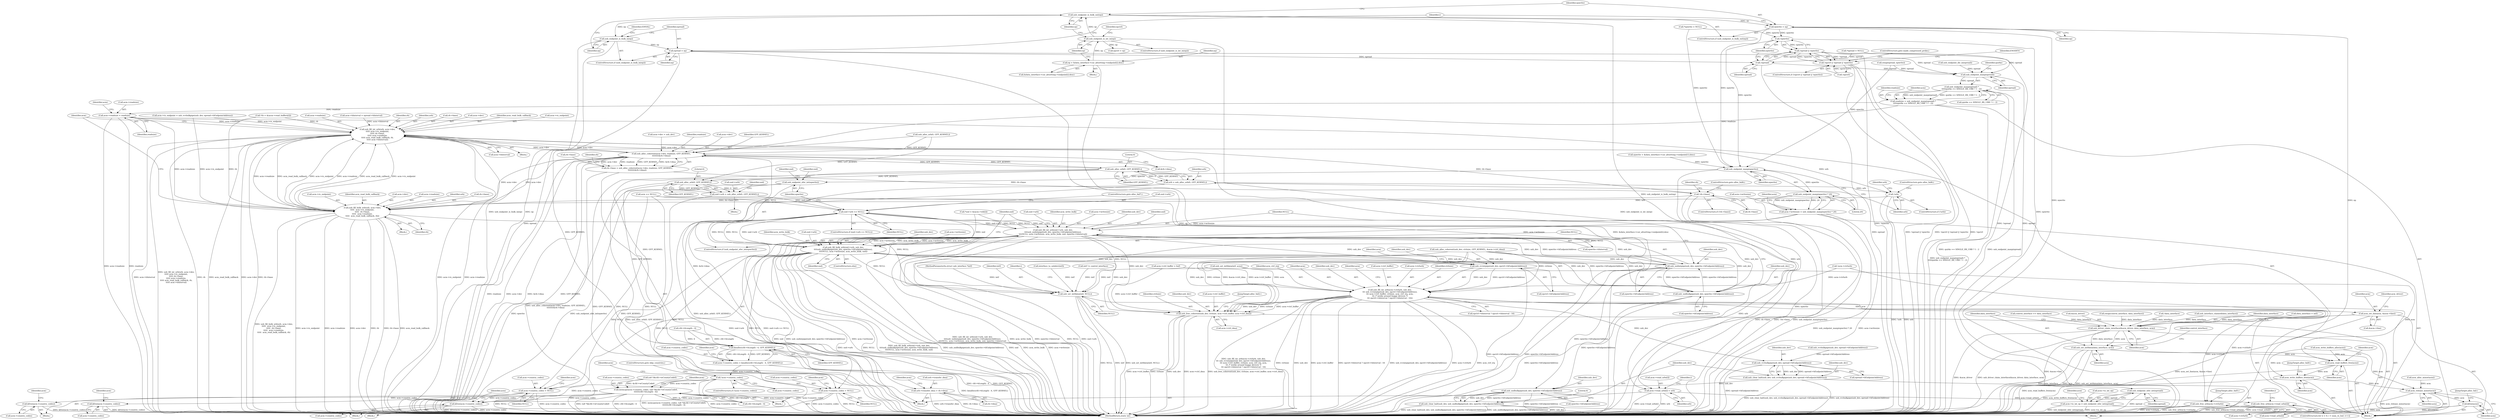 digraph "0_linux_8835ba4a39cf53f705417b3b3a94eb067673f2c9@pointer" {
"1000644" [label="(Call,usb_endpoint_is_bulk_out(ep))"];
"1000637" [label="(Call,usb_endpoint_is_int_in(ep))"];
"1000624" [label="(Call,ep = &data_interface->cur_altsetting->endpoint[i].desc)"];
"1000646" [label="(Call,epwrite = ep)"];
"1000667" [label="(Call,!epwrite)"];
"1000664" [label="(Call,!epread || !epwrite)"];
"1000661" [label="(Call,!epctrl || !epread || !epwrite)"];
"1000873" [label="(Call,usb_endpoint_maxp(epwrite))"];
"1000872" [label="(Call,usb_endpoint_maxp(epwrite) * 20)"];
"1000868" [label="(Call,acm->writesize = usb_endpoint_maxp(epwrite) * 20)"];
"1001200" [label="(Call,usb_fill_int_urb(snd->urb, usb_dev,\n\t\t\t\tusb_sndintpipe(usb_dev, epwrite->bEndpointAddress),\n\t\t\t\tNULL, acm->writesize, acm_write_bulk, snd, epwrite->bInterval))"];
"1001191" [label="(Call,snd->urb == NULL)"];
"1001220" [label="(Call,usb_fill_bulk_urb(snd->urb, usb_dev,\n\t\t\t\tusb_sndbulkpipe(usb_dev, epwrite->bEndpointAddress),\n\t\t\t\tNULL, acm->writesize, acm_write_bulk, snd))"];
"1001205" [label="(Call,usb_sndintpipe(usb_dev, epwrite->bEndpointAddress))"];
"1001225" [label="(Call,usb_sndbulkpipe(usb_dev, epwrite->bEndpointAddress))"];
"1001507" [label="(Call,usb_sndbulkpipe(usb_dev, epwrite->bEndpointAddress))"];
"1001505" [label="(Call,usb_clear_halt(usb_dev, usb_sndbulkpipe(usb_dev, epwrite->bEndpointAddress)))"];
"1001345" [label="(Call,acm->country_codes = NULL)"];
"1001538" [label="(Call,kfree(acm->country_codes))"];
"1001381" [label="(Call,acm->country_codes = NULL)"];
"1001398" [label="(Call,usb_rcvintpipe(usb_dev, epctrl->bEndpointAddress))"];
"1001393" [label="(Call,usb_fill_int_urb(acm->ctrlurb, usb_dev,\n\t\t\t usb_rcvintpipe(usb_dev, epctrl->bEndpointAddress),\n\t\t\t acm->ctrl_buffer, ctrlsize, acm_ctrl_irq, acm,\n\t\t\t /* works around buggy devices */\n\t\t\t epctrl->bInterval ? epctrl->bInterval : 16))"];
"1001455" [label="(Call,acm_set_line(acm, &acm->line))"];
"1001461" [label="(Call,usb_driver_claim_interface(&acm_driver, data_interface, acm))"];
"1001466" [label="(Call,usb_set_intfdata(data_interface, acm))"];
"1001588" [label="(Call,acm_read_buffers_free(acm))"];
"1001595" [label="(Call,acm_write_buffers_free(acm))"];
"1001608" [label="(Call,acm_release_minor(acm))"];
"1001610" [label="(Call,kfree(acm))"];
"1001500" [label="(Call,usb_rcvbulkpipe(usb_dev, epread->bEndpointAddress))"];
"1001498" [label="(Call,usb_clear_halt(usb_dev, usb_rcvbulkpipe(usb_dev, epread->bEndpointAddress)))"];
"1001590" [label="(Call,usb_free_urb(acm->ctrlurb))"];
"1001598" [label="(Call,usb_free_coherent(usb_dev, ctrlsize, acm->ctrl_buffer, acm->ctrl_dma))"];
"1001552" [label="(Call,usb_set_intfdata(intf, NULL))"];
"1001198" [label="(Call,usb_endpoint_xfer_int(epwrite))"];
"1000651" [label="(Call,usb_endpoint_is_bulk_in(ep))"];
"1000653" [label="(Call,epread = ep)"];
"1000665" [label="(Call,!epread)"];
"1000855" [label="(Call,usb_endpoint_maxp(epread))"];
"1000854" [label="(Call,usb_endpoint_maxp(epread) *\n\t\t\t\t(quirks == SINGLE_RX_URB ? 1 : 2))"];
"1000852" [label="(Call,readsize = usb_endpoint_maxp(epread) *\n\t\t\t\t(quirks == SINGLE_RX_URB ? 1 : 2))"];
"1000915" [label="(Call,acm->readsize = readsize)"];
"1001114" [label="(Call,usb_fill_int_urb(urb, acm->dev,\n\t\t\t\t\t acm->rx_endpoint,\n\t\t\t\t\t rb->base,\n\t\t\t\t\t acm->readsize,\n\t\t\t\t\t acm_read_bulk_callback, rb,\n\t\t\t\t\t acm->bInterval))"];
"1001062" [label="(Call,usb_alloc_coherent(acm->dev, readsize, GFP_KERNEL,\n\t\t\t\t\t\t\t\t&rb->dma))"];
"1001058" [label="(Call,rb->base = usb_alloc_coherent(acm->dev, readsize, GFP_KERNEL,\n\t\t\t\t\t\t\t\t&rb->dma))"];
"1001073" [label="(Call,!rb->base)"];
"1001135" [label="(Call,usb_fill_bulk_urb(urb, acm->dev,\n\t\t\t\t\t  acm->rx_endpoint,\n\t\t\t\t\t  rb->base,\n\t\t\t\t\t  acm->readsize,\n\t\t\t\t\t  acm_read_bulk_callback, rb))"];
"1001151" [label="(Call,acm->read_urbs[i] = urb)"];
"1001582" [label="(Call,usb_free_urb(acm->read_urbs[i]))"];
"1001090" [label="(Call,usb_alloc_urb(0, GFP_KERNEL))"];
"1001088" [label="(Call,urb = usb_alloc_urb(0, GFP_KERNEL))"];
"1001094" [label="(Call,!urb)"];
"1001187" [label="(Call,usb_alloc_urb(0, GFP_KERNEL))"];
"1001183" [label="(Call,snd->urb = usb_alloc_urb(0, GFP_KERNEL))"];
"1001283" [label="(Call,kmalloc(cfd->bLength - 4, GFP_KERNEL))"];
"1001279" [label="(Call,acm->country_codes = kmalloc(cfd->bLength - 4, GFP_KERNEL))"];
"1001291" [label="(Call,!acm->country_codes)"];
"1001305" [label="(Call,memcpy(acm->country_codes, (u8 *)&cfd->wCountyCode0,\n\t\t\t\t\t\t\tcfd->bLength - 4))"];
"1001341" [label="(Call,kfree(acm->country_codes))"];
"1001377" [label="(Call,kfree(acm->country_codes))"];
"1001102" [label="(Call,urb->transfer_dma = rb->dma)"];
"1000964" [label="(Call,usb_endpoint_xfer_int(epread))"];
"1000960" [label="(Call,acm->is_int_ep = usb_endpoint_xfer_int(epread))"];
"1001091" [label="(Literal,0)"];
"1000624" [label="(Call,ep = &data_interface->cur_altsetting->endpoint[i].desc)"];
"1000869" [label="(Call,acm->writesize)"];
"1001340" [label="(Block,)"];
"1001290" [label="(ControlStructure,if (!acm->country_codes))"];
"1001505" [label="(Call,usb_clear_halt(usb_dev, usb_sndbulkpipe(usb_dev, epwrite->bEndpointAddress)))"];
"1001552" [label="(Call,usb_set_intfdata(intf, NULL))"];
"1000824" [label="(Call,acm == NULL)"];
"1001519" [label="(Block,)"];
"1001610" [label="(Call,kfree(acm))"];
"1001600" [label="(Identifier,ctrlsize)"];
"1001557" [label="(Identifier,i)"];
"1001278" [label="(Block,)"];
"1000644" [label="(Call,usb_endpoint_is_bulk_out(ep))"];
"1000245" [label="(Call,!data_interface)"];
"1001463" [label="(Identifier,acm_driver)"];
"1000673" [label="(ControlStructure,goto made_compressed_probe;)"];
"1001292" [label="(Call,acm->country_codes)"];
"1000645" [label="(Identifier,ep)"];
"1000655" [label="(Identifier,ep)"];
"1000960" [label="(Call,acm->is_int_ep = usb_endpoint_xfer_int(epread))"];
"1001341" [label="(Call,kfree(acm->country_codes))"];
"1000915" [label="(Call,acm->readsize = readsize)"];
"1001197" [label="(ControlStructure,if (usb_endpoint_xfer_int(epwrite)))"];
"1001201" [label="(Call,snd->urb)"];
"1000639" [label="(Call,epctrl = ep)"];
"1001284" [label="(Call,cfd->bLength - 4)"];
"1001309" [label="(Call,(u8 *)&cfd->wCountyCode0)"];
"1001152" [label="(Call,acm->read_urbs[i])"];
"1000725" [label="(Call,usb_interface_claimed(data_interface))"];
"1001597" [label="(JumpTarget,alloc_fail4:)"];
"1001591" [label="(Call,acm->ctrlurb)"];
"1001151" [label="(Call,acm->read_urbs[i] = urb)"];
"1000830" [label="(Call,acm_alloc_minor(acm))"];
"1000654" [label="(Identifier,epread)"];
"1001080" [label="(Identifier,rb)"];
"1001140" [label="(Call,acm->rx_endpoint)"];
"1001604" [label="(Call,acm->ctrl_dma)"];
"1001173" [label="(Block,)"];
"1001129" [label="(Identifier,rb)"];
"1001291" [label="(Call,!acm->country_codes)"];
"1001298" [label="(Identifier,acm)"];
"1001381" [label="(Call,acm->country_codes = NULL)"];
"1001388" [label="(Identifier,acm)"];
"1000625" [label="(Identifier,ep)"];
"1000875" [label="(Literal,20)"];
"1000154" [label="(Call,*epread = NULL)"];
"1001149" [label="(Identifier,acm_read_bulk_callback)"];
"1001500" [label="(Call,usb_rcvbulkpipe(usb_dev, epread->bEndpointAddress))"];
"1001464" [label="(Identifier,data_interface)"];
"1001589" [label="(Identifier,acm)"];
"1000527" [label="(Call,data_interface = intf)"];
"1000854" [label="(Call,usb_endpoint_maxp(epread) *\n\t\t\t\t(quirks == SINGLE_RX_URB ? 1 : 2))"];
"1000576" [label="(Call,control_interface == data_interface)"];
"1000873" [label="(Call,usb_endpoint_maxp(epwrite))"];
"1001226" [label="(Identifier,usb_dev)"];
"1001385" [label="(Identifier,NULL)"];
"1001058" [label="(Call,rb->base = usb_alloc_coherent(acm->dev, readsize, GFP_KERNEL,\n\t\t\t\t\t\t\t\t&rb->dma))"];
"1001191" [label="(Call,snd->urb == NULL)"];
"1001404" [label="(Identifier,acm)"];
"1001106" [label="(Call,rb->dma)"];
"1001049" [label="(Call,*rb = &(acm->read_buffers[i]))"];
"1001214" [label="(Identifier,acm_write_bulk)"];
"1000666" [label="(Identifier,epread)"];
"1001134" [label="(Block,)"];
"1001235" [label="(Identifier,snd)"];
"1001582" [label="(Call,usb_free_urb(acm->read_urbs[i]))"];
"1000964" [label="(Call,usb_endpoint_xfer_int(epread))"];
"1001188" [label="(Literal,0)"];
"1000652" [label="(Identifier,ep)"];
"1001224" [label="(Identifier,usb_dev)"];
"1000853" [label="(Identifier,readsize)"];
"1001047" [label="(Block,)"];
"1001115" [label="(Identifier,urb)"];
"1001588" [label="(Call,acm_read_buffers_free(acm))"];
"1001581" [label="(Identifier,i)"];
"1001467" [label="(Identifier,data_interface)"];
"1001346" [label="(Call,acm->country_codes)"];
"1001400" [label="(Call,epctrl->bEndpointAddress)"];
"1001498" [label="(Call,usb_clear_halt(usb_dev, usb_rcvbulkpipe(usb_dev, epread->bEndpointAddress)))"];
"1001122" [label="(Call,rb->base)"];
"1001211" [label="(Call,acm->writesize)"];
"1001029" [label="(Call,usb_alloc_urb(0, GFP_KERNEL))"];
"1001398" [label="(Call,usb_rcvintpipe(usb_dev, epctrl->bEndpointAddress))"];
"1001190" [label="(ControlStructure,if (snd->urb == NULL))"];
"1001116" [label="(Call,acm->dev)"];
"1001196" [label="(ControlStructure,goto alloc_fail7;)"];
"1001095" [label="(Identifier,urb)"];
"1001342" [label="(Call,acm->country_codes)"];
"1001615" [label="(MethodReturn,static int)"];
"1001157" [label="(Identifier,urb)"];
"1001092" [label="(Identifier,GFP_KERNEL)"];
"1001409" [label="(Call,epctrl->bInterval ? epctrl->bInterval : 16)"];
"1001407" [label="(Identifier,acm_ctrl_irq)"];
"1001506" [label="(Identifier,usb_dev)"];
"1001220" [label="(Call,usb_fill_bulk_urb(snd->urb, usb_dev,\n\t\t\t\tusb_sndbulkpipe(usb_dev, epwrite->bEndpointAddress),\n\t\t\t\tNULL, acm->writesize, acm_write_bulk, snd))"];
"1001509" [label="(Call,epwrite->bEndpointAddress)"];
"1001219" [label="(ControlStructure,else)"];
"1001546" [label="(Identifier,acm)"];
"1000961" [label="(Call,acm->is_int_ep)"];
"1001462" [label="(Call,&acm_driver)"];
"1000621" [label="(Identifier,i)"];
"1001175" [label="(Call,*snd = &(acm->wb[i]))"];
"1000636" [label="(ControlStructure,if (usb_endpoint_is_int_in(ep)))"];
"1001210" [label="(Identifier,NULL)"];
"1000865" [label="(Identifier,acm)"];
"1000784" [label="(Call,epwrite = &data_interface->cur_altsetting->endpoint[1].desc)"];
"1001128" [label="(Identifier,acm_read_bulk_callback)"];
"1001137" [label="(Call,acm->dev)"];
"1001457" [label="(Call,&acm->line)"];
"1001583" [label="(Call,acm->read_urbs[i])"];
"1000647" [label="(Identifier,epwrite)"];
"1001377" [label="(Call,kfree(acm->country_codes))"];
"1000660" [label="(ControlStructure,if (!epctrl || !epread || !epwrite))"];
"1001507" [label="(Call,usb_sndbulkpipe(usb_dev, epwrite->bEndpointAddress))"];
"1001599" [label="(Identifier,usb_dev)"];
"1001184" [label="(Call,snd->urb)"];
"1000968" [label="(Identifier,acm)"];
"1000671" [label="(Identifier,ENODEV)"];
"1001408" [label="(Identifier,acm)"];
"1001187" [label="(Call,usb_alloc_urb(0, GFP_KERNEL))"];
"1001596" [label="(Identifier,acm)"];
"1001612" [label="(JumpTarget,alloc_fail:)"];
"1001119" [label="(Call,acm->rx_endpoint)"];
"1000916" [label="(Call,acm->readsize)"];
"1000164" [label="(Call,interface_to_usbdev(intf))"];
"1001014" [label="(Call,acm->ctrl_buffer = buf)"];
"1001077" [label="(ControlStructure,goto alloc_fail6;)"];
"1001295" [label="(ControlStructure,goto skip_countries;)"];
"1000878" [label="(Identifier,acm)"];
"1000715" [label="(Call,intf != control_interface)"];
"1001289" [label="(Identifier,GFP_KERNEL)"];
"1001193" [label="(Identifier,snd)"];
"1001068" [label="(Call,&rb->dma)"];
"1001397" [label="(Identifier,usb_dev)"];
"1001609" [label="(Identifier,acm)"];
"1000965" [label="(Identifier,epread)"];
"1001216" [label="(Call,epwrite->bInterval)"];
"1001204" [label="(Identifier,usb_dev)"];
"1001598" [label="(Call,usb_free_coherent(usb_dev, ctrlsize, acm->ctrl_buffer, acm->ctrl_dma))"];
"1001231" [label="(Call,acm->writesize)"];
"1000643" [label="(ControlStructure,if (usb_endpoint_is_bulk_out(ep)))"];
"1001466" [label="(Call,usb_set_intfdata(data_interface, acm))"];
"1001306" [label="(Call,acm->country_codes)"];
"1001059" [label="(Call,rb->base)"];
"1001198" [label="(Call,usb_endpoint_xfer_int(epwrite))"];
"1000662" [label="(Call,!epctrl)"];
"1000646" [label="(Call,epwrite = ep)"];
"1001468" [label="(Identifier,acm)"];
"1001607" [label="(JumpTarget,alloc_fail2:)"];
"1001239" [label="(Identifier,snd)"];
"1001199" [label="(Identifier,epwrite)"];
"1001283" [label="(Call,kmalloc(cfd->bLength - 4, GFP_KERNEL))"];
"1001554" [label="(Identifier,NULL)"];
"1001089" [label="(Identifier,urb)"];
"1001159" [label="(Identifier,i)"];
"1000872" [label="(Call,usb_endpoint_maxp(epwrite) * 20)"];
"1000667" [label="(Call,!epwrite)"];
"1000158" [label="(Call,*epwrite = NULL)"];
"1000651" [label="(Call,usb_endpoint_is_bulk_in(ep))"];
"1001192" [label="(Call,snd->urb)"];
"1000659" [label="(Identifier,EINVAL)"];
"1001102" [label="(Call,urb->transfer_dma = rb->dma)"];
"1001207" [label="(Call,epwrite->bEndpointAddress)"];
"1000852" [label="(Call,readsize = usb_endpoint_maxp(epread) *\n\t\t\t\t(quirks == SINGLE_RX_URB ? 1 : 2))"];
"1000122" [label="(Block,)"];
"1000622" [label="(Block,)"];
"1001573" [label="(ControlStructure,for (i = 0; i < num_rx_buf; i++))"];
"1001230" [label="(Identifier,NULL)"];
"1001021" [label="(Call,acm_write_buffers_alloc(acm))"];
"1000798" [label="(Call,usb_endpoint_dir_in(epread))"];
"1000891" [label="(Call,acm->dev = usb_dev)"];
"1001420" [label="(Identifier,acm)"];
"1000668" [label="(Identifier,epwrite)"];
"1001538" [label="(Call,kfree(acm->country_codes))"];
"1000648" [label="(Identifier,ep)"];
"1001345" [label="(Call,acm->country_codes = NULL)"];
"1001202" [label="(Identifier,snd)"];
"1001200" [label="(Call,usb_fill_int_urb(snd->urb, usb_dev,\n\t\t\t\tusb_sndintpipe(usb_dev, epwrite->bEndpointAddress),\n\t\t\t\tNULL, acm->writesize, acm_write_bulk, snd, epwrite->bInterval))"];
"1001099" [label="(Identifier,urb)"];
"1001456" [label="(Identifier,acm)"];
"1000661" [label="(Call,!epctrl || !epread || !epwrite)"];
"1000922" [label="(Identifier,acm)"];
"1001195" [label="(Identifier,NULL)"];
"1001075" [label="(Identifier,rb)"];
"1001259" [label="(Call,usb_set_intfdata(intf, acm))"];
"1001383" [label="(Identifier,acm)"];
"1001382" [label="(Call,acm->country_codes)"];
"1001352" [label="(Identifier,acm)"];
"1001206" [label="(Identifier,usb_dev)"];
"1000650" [label="(ControlStructure,if (usb_endpoint_is_bulk_in(ep)))"];
"1000807" [label="(Call,swap(epread, epwrite))"];
"1001497" [label="(Block,)"];
"1001135" [label="(Call,usb_fill_bulk_urb(urb, acm->dev,\n\t\t\t\t\t  acm->rx_endpoint,\n\t\t\t\t\t  rb->base,\n\t\t\t\t\t  acm->readsize,\n\t\t\t\t\t  acm_read_bulk_callback, rb))"];
"1000855" [label="(Call,usb_endpoint_maxp(epread))"];
"1001146" [label="(Call,acm->readsize)"];
"1001461" [label="(Call,usb_driver_claim_interface(&acm_driver, data_interface, acm))"];
"1001225" [label="(Call,usb_sndbulkpipe(usb_dev, epwrite->bEndpointAddress))"];
"1001205" [label="(Call,usb_sndintpipe(usb_dev, epwrite->bEndpointAddress))"];
"1001399" [label="(Identifier,usb_dev)"];
"1001393" [label="(Call,usb_fill_int_urb(acm->ctrlurb, usb_dev,\n\t\t\t usb_rcvintpipe(usb_dev, epctrl->bEndpointAddress),\n\t\t\t acm->ctrl_buffer, ctrlsize, acm_ctrl_irq, acm,\n\t\t\t /* works around buggy devices */\n\t\t\t epctrl->bInterval ? epctrl->bInterval : 16))"];
"1001470" [label="(Identifier,control_interface)"];
"1001293" [label="(Identifier,acm)"];
"1001002" [label="(Call,usb_alloc_coherent(usb_dev, ctrlsize, GFP_KERNEL, &acm->ctrl_dma))"];
"1000626" [label="(Call,&data_interface->cur_altsetting->endpoint[i].desc)"];
"1001322" [label="(Identifier,acm)"];
"1001594" [label="(JumpTarget,alloc_fail5:)"];
"1001111" [label="(Identifier,acm)"];
"1000638" [label="(Identifier,ep)"];
"1001513" [label="(Literal,0)"];
"1000120" [label="(MethodParameterIn,struct usb_interface *intf)"];
"1001347" [label="(Identifier,acm)"];
"1000665" [label="(Call,!epread)"];
"1001595" [label="(Call,acm_write_buffers_free(acm))"];
"1001227" [label="(Call,epwrite->bEndpointAddress)"];
"1001315" [label="(Call,cfd->bLength - 4)"];
"1001403" [label="(Call,acm->ctrl_buffer)"];
"1001066" [label="(Identifier,readsize)"];
"1000653" [label="(Call,epread = ep)"];
"1001234" [label="(Identifier,acm_write_bulk)"];
"1001063" [label="(Call,acm->dev)"];
"1001183" [label="(Call,snd->urb = usb_alloc_urb(0, GFP_KERNEL))"];
"1001072" [label="(ControlStructure,if (!rb->base))"];
"1001096" [label="(ControlStructure,goto alloc_fail6;)"];
"1001222" [label="(Identifier,snd)"];
"1000868" [label="(Call,acm->writesize = usb_endpoint_maxp(epwrite) * 20)"];
"1001103" [label="(Call,urb->transfer_dma)"];
"1001125" [label="(Call,acm->readsize)"];
"1001154" [label="(Identifier,acm)"];
"1001033" [label="(Call,!acm->ctrlurb)"];
"1000874" [label="(Identifier,epwrite)"];
"1001394" [label="(Call,acm->ctrlurb)"];
"1001130" [label="(Call,acm->bInterval)"];
"1001280" [label="(Call,acm->country_codes)"];
"1001539" [label="(Call,acm->country_codes)"];
"1000856" [label="(Identifier,epread)"];
"1001189" [label="(Identifier,GFP_KERNEL)"];
"1001114" [label="(Call,usb_fill_int_urb(urb, acm->dev,\n\t\t\t\t\t acm->rx_endpoint,\n\t\t\t\t\t rb->base,\n\t\t\t\t\t acm->readsize,\n\t\t\t\t\t acm_read_bulk_callback, rb,\n\t\t\t\t\t acm->bInterval))"];
"1000664" [label="(Call,!epread || !epwrite)"];
"1001406" [label="(Identifier,ctrlsize)"];
"1001067" [label="(Identifier,GFP_KERNEL)"];
"1001590" [label="(Call,usb_free_urb(acm->ctrlurb))"];
"1000859" [label="(Identifier,quirks)"];
"1001279" [label="(Call,acm->country_codes = kmalloc(cfd->bLength - 4, GFP_KERNEL))"];
"1001378" [label="(Call,acm->country_codes)"];
"1001150" [label="(Identifier,rb)"];
"1001090" [label="(Call,usb_alloc_urb(0, GFP_KERNEL))"];
"1001215" [label="(Identifier,snd)"];
"1000857" [label="(Call,quirks == SINGLE_RX_URB ? 1 : 2)"];
"1001601" [label="(Call,acm->ctrl_buffer)"];
"1001088" [label="(Call,urb = usb_alloc_urb(0, GFP_KERNEL))"];
"1001592" [label="(Identifier,acm)"];
"1001094" [label="(Call,!urb)"];
"1001073" [label="(Call,!rb->base)"];
"1001465" [label="(Identifier,acm)"];
"1000951" [label="(Call,acm->rx_endpoint = usb_rcvbulkpipe(usb_dev, epread->bEndpointAddress))"];
"1001499" [label="(Identifier,usb_dev)"];
"1001508" [label="(Identifier,usb_dev)"];
"1001093" [label="(ControlStructure,if (!urb))"];
"1001136" [label="(Identifier,urb)"];
"1000637" [label="(Call,usb_endpoint_is_int_in(ep))"];
"1001113" [label="(Block,)"];
"1001143" [label="(Call,rb->base)"];
"1001305" [label="(Call,memcpy(acm->country_codes, (u8 *)&cfd->wCountyCode0,\n\t\t\t\t\t\t\tcfd->bLength - 4))"];
"1000703" [label="(Call,swap(control_interface, data_interface))"];
"1001062" [label="(Call,usb_alloc_coherent(acm->dev, readsize, GFP_KERNEL,\n\t\t\t\t\t\t\t\t&rb->dma))"];
"1001608" [label="(Call,acm_release_minor(acm))"];
"1001501" [label="(Identifier,usb_dev)"];
"1001369" [label="(Block,)"];
"1001611" [label="(Identifier,acm)"];
"1001553" [label="(Identifier,intf)"];
"1001455" [label="(Call,acm_set_line(acm, &acm->line))"];
"1000970" [label="(Call,acm->bInterval = epread->bInterval)"];
"1001502" [label="(Call,epread->bEndpointAddress)"];
"1001074" [label="(Call,rb->base)"];
"1000640" [label="(Identifier,epctrl)"];
"1001221" [label="(Call,snd->urb)"];
"1001349" [label="(Identifier,NULL)"];
"1000919" [label="(Identifier,readsize)"];
"1000955" [label="(Call,usb_rcvbulkpipe(usb_dev, epread->bEndpointAddress))"];
"1000644" -> "1000643"  [label="AST: "];
"1000644" -> "1000645"  [label="CFG: "];
"1000645" -> "1000644"  [label="AST: "];
"1000647" -> "1000644"  [label="CFG: "];
"1000652" -> "1000644"  [label="CFG: "];
"1000644" -> "1001615"  [label="DDG: usb_endpoint_is_bulk_out(ep)"];
"1000637" -> "1000644"  [label="DDG: ep"];
"1000644" -> "1000646"  [label="DDG: ep"];
"1000644" -> "1000651"  [label="DDG: ep"];
"1000637" -> "1000636"  [label="AST: "];
"1000637" -> "1000638"  [label="CFG: "];
"1000638" -> "1000637"  [label="AST: "];
"1000640" -> "1000637"  [label="CFG: "];
"1000645" -> "1000637"  [label="CFG: "];
"1000637" -> "1001615"  [label="DDG: usb_endpoint_is_int_in(ep)"];
"1000624" -> "1000637"  [label="DDG: ep"];
"1000637" -> "1000639"  [label="DDG: ep"];
"1000624" -> "1000622"  [label="AST: "];
"1000624" -> "1000626"  [label="CFG: "];
"1000625" -> "1000624"  [label="AST: "];
"1000626" -> "1000624"  [label="AST: "];
"1000638" -> "1000624"  [label="CFG: "];
"1000624" -> "1001615"  [label="DDG: &data_interface->cur_altsetting->endpoint[i].desc"];
"1000646" -> "1000643"  [label="AST: "];
"1000646" -> "1000648"  [label="CFG: "];
"1000647" -> "1000646"  [label="AST: "];
"1000648" -> "1000646"  [label="AST: "];
"1000621" -> "1000646"  [label="CFG: "];
"1000646" -> "1001615"  [label="DDG: epwrite"];
"1000646" -> "1001615"  [label="DDG: ep"];
"1000646" -> "1000667"  [label="DDG: epwrite"];
"1000646" -> "1000873"  [label="DDG: epwrite"];
"1000667" -> "1000664"  [label="AST: "];
"1000667" -> "1000668"  [label="CFG: "];
"1000668" -> "1000667"  [label="AST: "];
"1000664" -> "1000667"  [label="CFG: "];
"1000667" -> "1001615"  [label="DDG: epwrite"];
"1000667" -> "1000664"  [label="DDG: epwrite"];
"1000158" -> "1000667"  [label="DDG: epwrite"];
"1000667" -> "1000873"  [label="DDG: epwrite"];
"1000664" -> "1000661"  [label="AST: "];
"1000664" -> "1000665"  [label="CFG: "];
"1000665" -> "1000664"  [label="AST: "];
"1000661" -> "1000664"  [label="CFG: "];
"1000664" -> "1001615"  [label="DDG: !epread"];
"1000664" -> "1001615"  [label="DDG: !epwrite"];
"1000664" -> "1000661"  [label="DDG: !epread"];
"1000664" -> "1000661"  [label="DDG: !epwrite"];
"1000665" -> "1000664"  [label="DDG: epread"];
"1000661" -> "1000660"  [label="AST: "];
"1000661" -> "1000662"  [label="CFG: "];
"1000662" -> "1000661"  [label="AST: "];
"1000671" -> "1000661"  [label="CFG: "];
"1000673" -> "1000661"  [label="CFG: "];
"1000661" -> "1001615"  [label="DDG: !epread || !epwrite"];
"1000661" -> "1001615"  [label="DDG: !epctrl || !epread || !epwrite"];
"1000661" -> "1001615"  [label="DDG: !epctrl"];
"1000662" -> "1000661"  [label="DDG: epctrl"];
"1000873" -> "1000872"  [label="AST: "];
"1000873" -> "1000874"  [label="CFG: "];
"1000874" -> "1000873"  [label="AST: "];
"1000875" -> "1000873"  [label="CFG: "];
"1000873" -> "1001615"  [label="DDG: epwrite"];
"1000873" -> "1000872"  [label="DDG: epwrite"];
"1000807" -> "1000873"  [label="DDG: epwrite"];
"1000158" -> "1000873"  [label="DDG: epwrite"];
"1000784" -> "1000873"  [label="DDG: epwrite"];
"1000873" -> "1001198"  [label="DDG: epwrite"];
"1000872" -> "1000868"  [label="AST: "];
"1000872" -> "1000875"  [label="CFG: "];
"1000875" -> "1000872"  [label="AST: "];
"1000868" -> "1000872"  [label="CFG: "];
"1000872" -> "1001615"  [label="DDG: usb_endpoint_maxp(epwrite)"];
"1000872" -> "1000868"  [label="DDG: usb_endpoint_maxp(epwrite)"];
"1000872" -> "1000868"  [label="DDG: 20"];
"1000868" -> "1000122"  [label="AST: "];
"1000869" -> "1000868"  [label="AST: "];
"1000878" -> "1000868"  [label="CFG: "];
"1000868" -> "1001615"  [label="DDG: usb_endpoint_maxp(epwrite) * 20"];
"1000868" -> "1001615"  [label="DDG: acm->writesize"];
"1000868" -> "1001200"  [label="DDG: acm->writesize"];
"1000868" -> "1001220"  [label="DDG: acm->writesize"];
"1001200" -> "1001197"  [label="AST: "];
"1001200" -> "1001216"  [label="CFG: "];
"1001201" -> "1001200"  [label="AST: "];
"1001204" -> "1001200"  [label="AST: "];
"1001205" -> "1001200"  [label="AST: "];
"1001210" -> "1001200"  [label="AST: "];
"1001211" -> "1001200"  [label="AST: "];
"1001214" -> "1001200"  [label="AST: "];
"1001215" -> "1001200"  [label="AST: "];
"1001216" -> "1001200"  [label="AST: "];
"1001239" -> "1001200"  [label="CFG: "];
"1001200" -> "1001615"  [label="DDG: snd"];
"1001200" -> "1001615"  [label="DDG: usb_sndintpipe(usb_dev, epwrite->bEndpointAddress)"];
"1001200" -> "1001615"  [label="DDG: acm->writesize"];
"1001200" -> "1001615"  [label="DDG: usb_fill_int_urb(snd->urb, usb_dev,\n\t\t\t\tusb_sndintpipe(usb_dev, epwrite->bEndpointAddress),\n\t\t\t\tNULL, acm->writesize, acm_write_bulk, snd, epwrite->bInterval)"];
"1001200" -> "1001615"  [label="DDG: acm_write_bulk"];
"1001200" -> "1001615"  [label="DDG: epwrite->bInterval"];
"1001200" -> "1001615"  [label="DDG: NULL"];
"1001200" -> "1001615"  [label="DDG: snd->urb"];
"1001200" -> "1001191"  [label="DDG: NULL"];
"1001191" -> "1001200"  [label="DDG: snd->urb"];
"1001191" -> "1001200"  [label="DDG: NULL"];
"1001205" -> "1001200"  [label="DDG: usb_dev"];
"1001205" -> "1001200"  [label="DDG: epwrite->bEndpointAddress"];
"1001200" -> "1001205"  [label="DDG: usb_dev"];
"1001220" -> "1001200"  [label="DDG: acm->writesize"];
"1001220" -> "1001200"  [label="DDG: acm_write_bulk"];
"1001175" -> "1001200"  [label="DDG: snd"];
"1001200" -> "1001225"  [label="DDG: usb_dev"];
"1001200" -> "1001220"  [label="DDG: acm->writesize"];
"1001200" -> "1001220"  [label="DDG: acm_write_bulk"];
"1001200" -> "1001345"  [label="DDG: NULL"];
"1001200" -> "1001381"  [label="DDG: NULL"];
"1001200" -> "1001398"  [label="DDG: usb_dev"];
"1001200" -> "1001552"  [label="DDG: NULL"];
"1001200" -> "1001598"  [label="DDG: usb_dev"];
"1001191" -> "1001190"  [label="AST: "];
"1001191" -> "1001195"  [label="CFG: "];
"1001192" -> "1001191"  [label="AST: "];
"1001195" -> "1001191"  [label="AST: "];
"1001196" -> "1001191"  [label="CFG: "];
"1001199" -> "1001191"  [label="CFG: "];
"1001191" -> "1001615"  [label="DDG: snd->urb"];
"1001191" -> "1001615"  [label="DDG: snd->urb == NULL"];
"1001183" -> "1001191"  [label="DDG: snd->urb"];
"1001220" -> "1001191"  [label="DDG: NULL"];
"1000824" -> "1001191"  [label="DDG: NULL"];
"1001191" -> "1001220"  [label="DDG: snd->urb"];
"1001191" -> "1001220"  [label="DDG: NULL"];
"1001191" -> "1001552"  [label="DDG: NULL"];
"1001220" -> "1001219"  [label="AST: "];
"1001220" -> "1001235"  [label="CFG: "];
"1001221" -> "1001220"  [label="AST: "];
"1001224" -> "1001220"  [label="AST: "];
"1001225" -> "1001220"  [label="AST: "];
"1001230" -> "1001220"  [label="AST: "];
"1001231" -> "1001220"  [label="AST: "];
"1001234" -> "1001220"  [label="AST: "];
"1001235" -> "1001220"  [label="AST: "];
"1001239" -> "1001220"  [label="CFG: "];
"1001220" -> "1001615"  [label="DDG: snd->urb"];
"1001220" -> "1001615"  [label="DDG: NULL"];
"1001220" -> "1001615"  [label="DDG: usb_fill_bulk_urb(snd->urb, usb_dev,\n\t\t\t\tusb_sndbulkpipe(usb_dev, epwrite->bEndpointAddress),\n\t\t\t\tNULL, acm->writesize, acm_write_bulk, snd)"];
"1001220" -> "1001615"  [label="DDG: usb_sndbulkpipe(usb_dev, epwrite->bEndpointAddress)"];
"1001220" -> "1001615"  [label="DDG: snd"];
"1001220" -> "1001615"  [label="DDG: acm_write_bulk"];
"1001220" -> "1001615"  [label="DDG: acm->writesize"];
"1001220" -> "1001205"  [label="DDG: usb_dev"];
"1001225" -> "1001220"  [label="DDG: usb_dev"];
"1001225" -> "1001220"  [label="DDG: epwrite->bEndpointAddress"];
"1001220" -> "1001225"  [label="DDG: usb_dev"];
"1001175" -> "1001220"  [label="DDG: snd"];
"1001220" -> "1001345"  [label="DDG: NULL"];
"1001220" -> "1001381"  [label="DDG: NULL"];
"1001220" -> "1001398"  [label="DDG: usb_dev"];
"1001220" -> "1001552"  [label="DDG: NULL"];
"1001220" -> "1001598"  [label="DDG: usb_dev"];
"1001205" -> "1001207"  [label="CFG: "];
"1001206" -> "1001205"  [label="AST: "];
"1001207" -> "1001205"  [label="AST: "];
"1001210" -> "1001205"  [label="CFG: "];
"1001205" -> "1001615"  [label="DDG: epwrite->bEndpointAddress"];
"1001002" -> "1001205"  [label="DDG: usb_dev"];
"1001225" -> "1001205"  [label="DDG: epwrite->bEndpointAddress"];
"1001205" -> "1001225"  [label="DDG: epwrite->bEndpointAddress"];
"1001205" -> "1001507"  [label="DDG: epwrite->bEndpointAddress"];
"1001225" -> "1001227"  [label="CFG: "];
"1001226" -> "1001225"  [label="AST: "];
"1001227" -> "1001225"  [label="AST: "];
"1001230" -> "1001225"  [label="CFG: "];
"1001225" -> "1001615"  [label="DDG: epwrite->bEndpointAddress"];
"1001002" -> "1001225"  [label="DDG: usb_dev"];
"1001225" -> "1001507"  [label="DDG: epwrite->bEndpointAddress"];
"1001507" -> "1001505"  [label="AST: "];
"1001507" -> "1001509"  [label="CFG: "];
"1001508" -> "1001507"  [label="AST: "];
"1001509" -> "1001507"  [label="AST: "];
"1001505" -> "1001507"  [label="CFG: "];
"1001507" -> "1001615"  [label="DDG: epwrite->bEndpointAddress"];
"1001507" -> "1001505"  [label="DDG: usb_dev"];
"1001507" -> "1001505"  [label="DDG: epwrite->bEndpointAddress"];
"1001498" -> "1001507"  [label="DDG: usb_dev"];
"1001505" -> "1001497"  [label="AST: "];
"1001506" -> "1001505"  [label="AST: "];
"1001513" -> "1001505"  [label="CFG: "];
"1001505" -> "1001615"  [label="DDG: usb_dev"];
"1001505" -> "1001615"  [label="DDG: usb_clear_halt(usb_dev, usb_sndbulkpipe(usb_dev, epwrite->bEndpointAddress))"];
"1001505" -> "1001615"  [label="DDG: usb_sndbulkpipe(usb_dev, epwrite->bEndpointAddress)"];
"1001345" -> "1001340"  [label="AST: "];
"1001345" -> "1001349"  [label="CFG: "];
"1001346" -> "1001345"  [label="AST: "];
"1001349" -> "1001345"  [label="AST: "];
"1001352" -> "1001345"  [label="CFG: "];
"1001345" -> "1001615"  [label="DDG: NULL"];
"1001345" -> "1001615"  [label="DDG: acm->country_codes"];
"1000824" -> "1001345"  [label="DDG: NULL"];
"1001345" -> "1001538"  [label="DDG: acm->country_codes"];
"1001538" -> "1001519"  [label="AST: "];
"1001538" -> "1001539"  [label="CFG: "];
"1001539" -> "1001538"  [label="AST: "];
"1001546" -> "1001538"  [label="CFG: "];
"1001538" -> "1001615"  [label="DDG: kfree(acm->country_codes)"];
"1001538" -> "1001615"  [label="DDG: acm->country_codes"];
"1001381" -> "1001538"  [label="DDG: acm->country_codes"];
"1001291" -> "1001538"  [label="DDG: acm->country_codes"];
"1001305" -> "1001538"  [label="DDG: acm->country_codes"];
"1001381" -> "1001369"  [label="AST: "];
"1001381" -> "1001385"  [label="CFG: "];
"1001382" -> "1001381"  [label="AST: "];
"1001385" -> "1001381"  [label="AST: "];
"1001388" -> "1001381"  [label="CFG: "];
"1001381" -> "1001615"  [label="DDG: NULL"];
"1001381" -> "1001615"  [label="DDG: acm->country_codes"];
"1000824" -> "1001381"  [label="DDG: NULL"];
"1001398" -> "1001393"  [label="AST: "];
"1001398" -> "1001400"  [label="CFG: "];
"1001399" -> "1001398"  [label="AST: "];
"1001400" -> "1001398"  [label="AST: "];
"1001404" -> "1001398"  [label="CFG: "];
"1001398" -> "1001615"  [label="DDG: epctrl->bEndpointAddress"];
"1001398" -> "1001393"  [label="DDG: usb_dev"];
"1001398" -> "1001393"  [label="DDG: epctrl->bEndpointAddress"];
"1001002" -> "1001398"  [label="DDG: usb_dev"];
"1001393" -> "1000122"  [label="AST: "];
"1001393" -> "1001409"  [label="CFG: "];
"1001394" -> "1001393"  [label="AST: "];
"1001397" -> "1001393"  [label="AST: "];
"1001403" -> "1001393"  [label="AST: "];
"1001406" -> "1001393"  [label="AST: "];
"1001407" -> "1001393"  [label="AST: "];
"1001408" -> "1001393"  [label="AST: "];
"1001409" -> "1001393"  [label="AST: "];
"1001420" -> "1001393"  [label="CFG: "];
"1001393" -> "1001615"  [label="DDG: usb_fill_int_urb(acm->ctrlurb, usb_dev,\n\t\t\t usb_rcvintpipe(usb_dev, epctrl->bEndpointAddress),\n\t\t\t acm->ctrl_buffer, ctrlsize, acm_ctrl_irq, acm,\n\t\t\t /* works around buggy devices */\n\t\t\t epctrl->bInterval ? epctrl->bInterval : 16)"];
"1001393" -> "1001615"  [label="DDG: ctrlsize"];
"1001393" -> "1001615"  [label="DDG: usb_dev"];
"1001393" -> "1001615"  [label="DDG: acm->ctrl_buffer"];
"1001393" -> "1001615"  [label="DDG: epctrl->bInterval ? epctrl->bInterval : 16"];
"1001393" -> "1001615"  [label="DDG: usb_rcvintpipe(usb_dev, epctrl->bEndpointAddress)"];
"1001393" -> "1001615"  [label="DDG: acm->ctrlurb"];
"1001393" -> "1001615"  [label="DDG: acm_ctrl_irq"];
"1001033" -> "1001393"  [label="DDG: acm->ctrlurb"];
"1001014" -> "1001393"  [label="DDG: acm->ctrl_buffer"];
"1001002" -> "1001393"  [label="DDG: ctrlsize"];
"1001259" -> "1001393"  [label="DDG: acm"];
"1001393" -> "1001455"  [label="DDG: acm"];
"1001393" -> "1001500"  [label="DDG: usb_dev"];
"1001393" -> "1001590"  [label="DDG: acm->ctrlurb"];
"1001393" -> "1001598"  [label="DDG: usb_dev"];
"1001393" -> "1001598"  [label="DDG: ctrlsize"];
"1001393" -> "1001598"  [label="DDG: acm->ctrl_buffer"];
"1001455" -> "1000122"  [label="AST: "];
"1001455" -> "1001457"  [label="CFG: "];
"1001456" -> "1001455"  [label="AST: "];
"1001457" -> "1001455"  [label="AST: "];
"1001463" -> "1001455"  [label="CFG: "];
"1001455" -> "1001615"  [label="DDG: &acm->line"];
"1001455" -> "1001615"  [label="DDG: acm_set_line(acm, &acm->line)"];
"1001455" -> "1001461"  [label="DDG: acm"];
"1001461" -> "1000122"  [label="AST: "];
"1001461" -> "1001465"  [label="CFG: "];
"1001462" -> "1001461"  [label="AST: "];
"1001464" -> "1001461"  [label="AST: "];
"1001465" -> "1001461"  [label="AST: "];
"1001467" -> "1001461"  [label="CFG: "];
"1001461" -> "1001615"  [label="DDG: &acm_driver"];
"1001461" -> "1001615"  [label="DDG: usb_driver_claim_interface(&acm_driver, data_interface, acm)"];
"1000527" -> "1001461"  [label="DDG: data_interface"];
"1000725" -> "1001461"  [label="DDG: data_interface"];
"1000245" -> "1001461"  [label="DDG: data_interface"];
"1000576" -> "1001461"  [label="DDG: data_interface"];
"1000703" -> "1001461"  [label="DDG: data_interface"];
"1001461" -> "1001466"  [label="DDG: data_interface"];
"1001461" -> "1001466"  [label="DDG: acm"];
"1001466" -> "1000122"  [label="AST: "];
"1001466" -> "1001468"  [label="CFG: "];
"1001467" -> "1001466"  [label="AST: "];
"1001468" -> "1001466"  [label="AST: "];
"1001470" -> "1001466"  [label="CFG: "];
"1001466" -> "1001615"  [label="DDG: data_interface"];
"1001466" -> "1001615"  [label="DDG: acm"];
"1001466" -> "1001615"  [label="DDG: usb_set_intfdata(data_interface, acm)"];
"1001466" -> "1001588"  [label="DDG: acm"];
"1001588" -> "1000122"  [label="AST: "];
"1001588" -> "1001589"  [label="CFG: "];
"1001589" -> "1001588"  [label="AST: "];
"1001592" -> "1001588"  [label="CFG: "];
"1001588" -> "1001615"  [label="DDG: acm_read_buffers_free(acm)"];
"1001021" -> "1001588"  [label="DDG: acm"];
"1001259" -> "1001588"  [label="DDG: acm"];
"1001588" -> "1001595"  [label="DDG: acm"];
"1001595" -> "1000122"  [label="AST: "];
"1001595" -> "1001596"  [label="CFG: "];
"1001596" -> "1001595"  [label="AST: "];
"1001597" -> "1001595"  [label="CFG: "];
"1001595" -> "1001615"  [label="DDG: acm_write_buffers_free(acm)"];
"1001021" -> "1001595"  [label="DDG: acm"];
"1001595" -> "1001608"  [label="DDG: acm"];
"1001608" -> "1000122"  [label="AST: "];
"1001608" -> "1001609"  [label="CFG: "];
"1001609" -> "1001608"  [label="AST: "];
"1001611" -> "1001608"  [label="CFG: "];
"1001608" -> "1001615"  [label="DDG: acm_release_minor(acm)"];
"1001021" -> "1001608"  [label="DDG: acm"];
"1000830" -> "1001608"  [label="DDG: acm"];
"1001608" -> "1001610"  [label="DDG: acm"];
"1001610" -> "1000122"  [label="AST: "];
"1001610" -> "1001611"  [label="CFG: "];
"1001611" -> "1001610"  [label="AST: "];
"1001612" -> "1001610"  [label="CFG: "];
"1001610" -> "1001615"  [label="DDG: kfree(acm)"];
"1001610" -> "1001615"  [label="DDG: acm"];
"1001500" -> "1001498"  [label="AST: "];
"1001500" -> "1001502"  [label="CFG: "];
"1001501" -> "1001500"  [label="AST: "];
"1001502" -> "1001500"  [label="AST: "];
"1001498" -> "1001500"  [label="CFG: "];
"1001500" -> "1001615"  [label="DDG: epread->bEndpointAddress"];
"1001500" -> "1001498"  [label="DDG: usb_dev"];
"1001500" -> "1001498"  [label="DDG: epread->bEndpointAddress"];
"1000955" -> "1001500"  [label="DDG: epread->bEndpointAddress"];
"1001498" -> "1001497"  [label="AST: "];
"1001499" -> "1001498"  [label="AST: "];
"1001506" -> "1001498"  [label="CFG: "];
"1001498" -> "1001615"  [label="DDG: usb_rcvbulkpipe(usb_dev, epread->bEndpointAddress)"];
"1001498" -> "1001615"  [label="DDG: usb_clear_halt(usb_dev, usb_rcvbulkpipe(usb_dev, epread->bEndpointAddress))"];
"1001590" -> "1000122"  [label="AST: "];
"1001590" -> "1001591"  [label="CFG: "];
"1001591" -> "1001590"  [label="AST: "];
"1001594" -> "1001590"  [label="CFG: "];
"1001590" -> "1001615"  [label="DDG: acm->ctrlurb"];
"1001590" -> "1001615"  [label="DDG: usb_free_urb(acm->ctrlurb)"];
"1001033" -> "1001590"  [label="DDG: acm->ctrlurb"];
"1001598" -> "1000122"  [label="AST: "];
"1001598" -> "1001604"  [label="CFG: "];
"1001599" -> "1001598"  [label="AST: "];
"1001600" -> "1001598"  [label="AST: "];
"1001601" -> "1001598"  [label="AST: "];
"1001604" -> "1001598"  [label="AST: "];
"1001607" -> "1001598"  [label="CFG: "];
"1001598" -> "1001615"  [label="DDG: ctrlsize"];
"1001598" -> "1001615"  [label="DDG: usb_dev"];
"1001598" -> "1001615"  [label="DDG: acm->ctrl_dma"];
"1001598" -> "1001615"  [label="DDG: usb_free_coherent(usb_dev, ctrlsize, acm->ctrl_buffer, acm->ctrl_dma)"];
"1001598" -> "1001615"  [label="DDG: acm->ctrl_buffer"];
"1001002" -> "1001598"  [label="DDG: usb_dev"];
"1001002" -> "1001598"  [label="DDG: ctrlsize"];
"1001002" -> "1001598"  [label="DDG: &acm->ctrl_dma"];
"1001014" -> "1001598"  [label="DDG: acm->ctrl_buffer"];
"1001552" -> "1000122"  [label="AST: "];
"1001552" -> "1001554"  [label="CFG: "];
"1001553" -> "1001552"  [label="AST: "];
"1001554" -> "1001552"  [label="AST: "];
"1001557" -> "1001552"  [label="CFG: "];
"1001552" -> "1001615"  [label="DDG: NULL"];
"1001552" -> "1001615"  [label="DDG: intf"];
"1001552" -> "1001615"  [label="DDG: usb_set_intfdata(intf, NULL)"];
"1000715" -> "1001552"  [label="DDG: intf"];
"1001259" -> "1001552"  [label="DDG: intf"];
"1000164" -> "1001552"  [label="DDG: intf"];
"1000120" -> "1001552"  [label="DDG: intf"];
"1000824" -> "1001552"  [label="DDG: NULL"];
"1001198" -> "1001197"  [label="AST: "];
"1001198" -> "1001199"  [label="CFG: "];
"1001199" -> "1001198"  [label="AST: "];
"1001202" -> "1001198"  [label="CFG: "];
"1001222" -> "1001198"  [label="CFG: "];
"1001198" -> "1001615"  [label="DDG: epwrite"];
"1001198" -> "1001615"  [label="DDG: usb_endpoint_xfer_int(epwrite)"];
"1000651" -> "1000650"  [label="AST: "];
"1000651" -> "1000652"  [label="CFG: "];
"1000652" -> "1000651"  [label="AST: "];
"1000654" -> "1000651"  [label="CFG: "];
"1000659" -> "1000651"  [label="CFG: "];
"1000651" -> "1001615"  [label="DDG: usb_endpoint_is_bulk_in(ep)"];
"1000651" -> "1001615"  [label="DDG: ep"];
"1000651" -> "1000653"  [label="DDG: ep"];
"1000653" -> "1000650"  [label="AST: "];
"1000653" -> "1000655"  [label="CFG: "];
"1000654" -> "1000653"  [label="AST: "];
"1000655" -> "1000653"  [label="AST: "];
"1000621" -> "1000653"  [label="CFG: "];
"1000653" -> "1001615"  [label="DDG: ep"];
"1000653" -> "1001615"  [label="DDG: epread"];
"1000653" -> "1000665"  [label="DDG: epread"];
"1000653" -> "1000855"  [label="DDG: epread"];
"1000665" -> "1000666"  [label="CFG: "];
"1000666" -> "1000665"  [label="AST: "];
"1000668" -> "1000665"  [label="CFG: "];
"1000665" -> "1001615"  [label="DDG: epread"];
"1000154" -> "1000665"  [label="DDG: epread"];
"1000665" -> "1000855"  [label="DDG: epread"];
"1000855" -> "1000854"  [label="AST: "];
"1000855" -> "1000856"  [label="CFG: "];
"1000856" -> "1000855"  [label="AST: "];
"1000859" -> "1000855"  [label="CFG: "];
"1000855" -> "1000854"  [label="DDG: epread"];
"1000807" -> "1000855"  [label="DDG: epread"];
"1000154" -> "1000855"  [label="DDG: epread"];
"1000798" -> "1000855"  [label="DDG: epread"];
"1000855" -> "1000964"  [label="DDG: epread"];
"1000854" -> "1000852"  [label="AST: "];
"1000854" -> "1000857"  [label="CFG: "];
"1000857" -> "1000854"  [label="AST: "];
"1000852" -> "1000854"  [label="CFG: "];
"1000854" -> "1001615"  [label="DDG: quirks == SINGLE_RX_URB ? 1 : 2"];
"1000854" -> "1001615"  [label="DDG: usb_endpoint_maxp(epread)"];
"1000854" -> "1000852"  [label="DDG: usb_endpoint_maxp(epread)"];
"1000854" -> "1000852"  [label="DDG: quirks == SINGLE_RX_URB ? 1 : 2"];
"1000852" -> "1000122"  [label="AST: "];
"1000853" -> "1000852"  [label="AST: "];
"1000865" -> "1000852"  [label="CFG: "];
"1000852" -> "1001615"  [label="DDG: usb_endpoint_maxp(epread) *\n\t\t\t\t(quirks == SINGLE_RX_URB ? 1 : 2)"];
"1000852" -> "1000915"  [label="DDG: readsize"];
"1000852" -> "1001062"  [label="DDG: readsize"];
"1000915" -> "1000122"  [label="AST: "];
"1000915" -> "1000919"  [label="CFG: "];
"1000916" -> "1000915"  [label="AST: "];
"1000919" -> "1000915"  [label="AST: "];
"1000922" -> "1000915"  [label="CFG: "];
"1000915" -> "1001615"  [label="DDG: readsize"];
"1000915" -> "1001615"  [label="DDG: acm->readsize"];
"1000915" -> "1001114"  [label="DDG: acm->readsize"];
"1000915" -> "1001135"  [label="DDG: acm->readsize"];
"1001114" -> "1001113"  [label="AST: "];
"1001114" -> "1001130"  [label="CFG: "];
"1001115" -> "1001114"  [label="AST: "];
"1001116" -> "1001114"  [label="AST: "];
"1001119" -> "1001114"  [label="AST: "];
"1001122" -> "1001114"  [label="AST: "];
"1001125" -> "1001114"  [label="AST: "];
"1001128" -> "1001114"  [label="AST: "];
"1001129" -> "1001114"  [label="AST: "];
"1001130" -> "1001114"  [label="AST: "];
"1001154" -> "1001114"  [label="CFG: "];
"1001114" -> "1001615"  [label="DDG: acm->bInterval"];
"1001114" -> "1001615"  [label="DDG: usb_fill_int_urb(urb, acm->dev,\n\t\t\t\t\t acm->rx_endpoint,\n\t\t\t\t\t rb->base,\n\t\t\t\t\t acm->readsize,\n\t\t\t\t\t acm_read_bulk_callback, rb,\n\t\t\t\t\t acm->bInterval)"];
"1001114" -> "1001615"  [label="DDG: rb"];
"1001114" -> "1001615"  [label="DDG: acm_read_bulk_callback"];
"1001114" -> "1001615"  [label="DDG: acm->dev"];
"1001114" -> "1001615"  [label="DDG: rb->base"];
"1001114" -> "1001615"  [label="DDG: acm->rx_endpoint"];
"1001114" -> "1001615"  [label="DDG: acm->readsize"];
"1001114" -> "1001062"  [label="DDG: acm->dev"];
"1001094" -> "1001114"  [label="DDG: urb"];
"1001062" -> "1001114"  [label="DDG: acm->dev"];
"1001135" -> "1001114"  [label="DDG: acm->rx_endpoint"];
"1001135" -> "1001114"  [label="DDG: acm->readsize"];
"1001135" -> "1001114"  [label="DDG: acm_read_bulk_callback"];
"1000951" -> "1001114"  [label="DDG: acm->rx_endpoint"];
"1001073" -> "1001114"  [label="DDG: rb->base"];
"1001049" -> "1001114"  [label="DDG: rb"];
"1000970" -> "1001114"  [label="DDG: acm->bInterval"];
"1001114" -> "1001135"  [label="DDG: acm->rx_endpoint"];
"1001114" -> "1001135"  [label="DDG: acm->readsize"];
"1001114" -> "1001135"  [label="DDG: acm_read_bulk_callback"];
"1001114" -> "1001151"  [label="DDG: urb"];
"1001062" -> "1001058"  [label="AST: "];
"1001062" -> "1001068"  [label="CFG: "];
"1001063" -> "1001062"  [label="AST: "];
"1001066" -> "1001062"  [label="AST: "];
"1001067" -> "1001062"  [label="AST: "];
"1001068" -> "1001062"  [label="AST: "];
"1001058" -> "1001062"  [label="CFG: "];
"1001062" -> "1001615"  [label="DDG: readsize"];
"1001062" -> "1001615"  [label="DDG: acm->dev"];
"1001062" -> "1001615"  [label="DDG: &rb->dma"];
"1001062" -> "1001615"  [label="DDG: GFP_KERNEL"];
"1001062" -> "1001058"  [label="DDG: acm->dev"];
"1001062" -> "1001058"  [label="DDG: readsize"];
"1001062" -> "1001058"  [label="DDG: GFP_KERNEL"];
"1001062" -> "1001058"  [label="DDG: &rb->dma"];
"1001135" -> "1001062"  [label="DDG: acm->dev"];
"1000891" -> "1001062"  [label="DDG: acm->dev"];
"1001090" -> "1001062"  [label="DDG: GFP_KERNEL"];
"1001029" -> "1001062"  [label="DDG: GFP_KERNEL"];
"1001062" -> "1001090"  [label="DDG: GFP_KERNEL"];
"1001062" -> "1001102"  [label="DDG: &rb->dma"];
"1001062" -> "1001135"  [label="DDG: acm->dev"];
"1001058" -> "1001047"  [label="AST: "];
"1001059" -> "1001058"  [label="AST: "];
"1001075" -> "1001058"  [label="CFG: "];
"1001058" -> "1001615"  [label="DDG: usb_alloc_coherent(acm->dev, readsize, GFP_KERNEL,\n\t\t\t\t\t\t\t\t&rb->dma)"];
"1001058" -> "1001073"  [label="DDG: rb->base"];
"1001073" -> "1001072"  [label="AST: "];
"1001073" -> "1001074"  [label="CFG: "];
"1001074" -> "1001073"  [label="AST: "];
"1001077" -> "1001073"  [label="CFG: "];
"1001080" -> "1001073"  [label="CFG: "];
"1001073" -> "1001615"  [label="DDG: rb->base"];
"1001073" -> "1001615"  [label="DDG: !rb->base"];
"1001073" -> "1001135"  [label="DDG: rb->base"];
"1001135" -> "1001134"  [label="AST: "];
"1001135" -> "1001150"  [label="CFG: "];
"1001136" -> "1001135"  [label="AST: "];
"1001137" -> "1001135"  [label="AST: "];
"1001140" -> "1001135"  [label="AST: "];
"1001143" -> "1001135"  [label="AST: "];
"1001146" -> "1001135"  [label="AST: "];
"1001149" -> "1001135"  [label="AST: "];
"1001150" -> "1001135"  [label="AST: "];
"1001154" -> "1001135"  [label="CFG: "];
"1001135" -> "1001615"  [label="DDG: usb_fill_bulk_urb(urb, acm->dev,\n\t\t\t\t\t  acm->rx_endpoint,\n\t\t\t\t\t  rb->base,\n\t\t\t\t\t  acm->readsize,\n\t\t\t\t\t  acm_read_bulk_callback, rb)"];
"1001135" -> "1001615"  [label="DDG: acm->rx_endpoint"];
"1001135" -> "1001615"  [label="DDG: acm->readsize"];
"1001135" -> "1001615"  [label="DDG: acm->dev"];
"1001135" -> "1001615"  [label="DDG: rb"];
"1001135" -> "1001615"  [label="DDG: rb->base"];
"1001135" -> "1001615"  [label="DDG: acm_read_bulk_callback"];
"1001094" -> "1001135"  [label="DDG: urb"];
"1000951" -> "1001135"  [label="DDG: acm->rx_endpoint"];
"1001049" -> "1001135"  [label="DDG: rb"];
"1001135" -> "1001151"  [label="DDG: urb"];
"1001151" -> "1001047"  [label="AST: "];
"1001151" -> "1001157"  [label="CFG: "];
"1001152" -> "1001151"  [label="AST: "];
"1001157" -> "1001151"  [label="AST: "];
"1001159" -> "1001151"  [label="CFG: "];
"1001151" -> "1001615"  [label="DDG: acm->read_urbs[i]"];
"1001151" -> "1001615"  [label="DDG: urb"];
"1001151" -> "1001582"  [label="DDG: acm->read_urbs[i]"];
"1001582" -> "1001573"  [label="AST: "];
"1001582" -> "1001583"  [label="CFG: "];
"1001583" -> "1001582"  [label="AST: "];
"1001581" -> "1001582"  [label="CFG: "];
"1001582" -> "1001615"  [label="DDG: usb_free_urb(acm->read_urbs[i])"];
"1001582" -> "1001615"  [label="DDG: acm->read_urbs[i]"];
"1001090" -> "1001088"  [label="AST: "];
"1001090" -> "1001092"  [label="CFG: "];
"1001091" -> "1001090"  [label="AST: "];
"1001092" -> "1001090"  [label="AST: "];
"1001088" -> "1001090"  [label="CFG: "];
"1001090" -> "1001615"  [label="DDG: GFP_KERNEL"];
"1001090" -> "1001088"  [label="DDG: 0"];
"1001090" -> "1001088"  [label="DDG: GFP_KERNEL"];
"1001090" -> "1001187"  [label="DDG: GFP_KERNEL"];
"1001090" -> "1001283"  [label="DDG: GFP_KERNEL"];
"1001088" -> "1001047"  [label="AST: "];
"1001089" -> "1001088"  [label="AST: "];
"1001095" -> "1001088"  [label="CFG: "];
"1001088" -> "1001615"  [label="DDG: usb_alloc_urb(0, GFP_KERNEL)"];
"1001088" -> "1001094"  [label="DDG: urb"];
"1001094" -> "1001093"  [label="AST: "];
"1001094" -> "1001095"  [label="CFG: "];
"1001095" -> "1001094"  [label="AST: "];
"1001096" -> "1001094"  [label="CFG: "];
"1001099" -> "1001094"  [label="CFG: "];
"1001094" -> "1001615"  [label="DDG: !urb"];
"1001094" -> "1001615"  [label="DDG: urb"];
"1001187" -> "1001183"  [label="AST: "];
"1001187" -> "1001189"  [label="CFG: "];
"1001188" -> "1001187"  [label="AST: "];
"1001189" -> "1001187"  [label="AST: "];
"1001183" -> "1001187"  [label="CFG: "];
"1001187" -> "1001615"  [label="DDG: GFP_KERNEL"];
"1001187" -> "1001183"  [label="DDG: 0"];
"1001187" -> "1001183"  [label="DDG: GFP_KERNEL"];
"1001029" -> "1001187"  [label="DDG: GFP_KERNEL"];
"1001187" -> "1001283"  [label="DDG: GFP_KERNEL"];
"1001183" -> "1001173"  [label="AST: "];
"1001184" -> "1001183"  [label="AST: "];
"1001193" -> "1001183"  [label="CFG: "];
"1001183" -> "1001615"  [label="DDG: usb_alloc_urb(0, GFP_KERNEL)"];
"1001283" -> "1001279"  [label="AST: "];
"1001283" -> "1001289"  [label="CFG: "];
"1001284" -> "1001283"  [label="AST: "];
"1001289" -> "1001283"  [label="AST: "];
"1001279" -> "1001283"  [label="CFG: "];
"1001283" -> "1001615"  [label="DDG: GFP_KERNEL"];
"1001283" -> "1001615"  [label="DDG: cfd->bLength - 4"];
"1001283" -> "1001279"  [label="DDG: cfd->bLength - 4"];
"1001283" -> "1001279"  [label="DDG: GFP_KERNEL"];
"1001284" -> "1001283"  [label="DDG: cfd->bLength"];
"1001284" -> "1001283"  [label="DDG: 4"];
"1001029" -> "1001283"  [label="DDG: GFP_KERNEL"];
"1001279" -> "1001278"  [label="AST: "];
"1001280" -> "1001279"  [label="AST: "];
"1001293" -> "1001279"  [label="CFG: "];
"1001279" -> "1001615"  [label="DDG: kmalloc(cfd->bLength - 4, GFP_KERNEL)"];
"1001279" -> "1001291"  [label="DDG: acm->country_codes"];
"1001291" -> "1001290"  [label="AST: "];
"1001291" -> "1001292"  [label="CFG: "];
"1001292" -> "1001291"  [label="AST: "];
"1001295" -> "1001291"  [label="CFG: "];
"1001298" -> "1001291"  [label="CFG: "];
"1001291" -> "1001615"  [label="DDG: acm->country_codes"];
"1001291" -> "1001615"  [label="DDG: !acm->country_codes"];
"1001291" -> "1001305"  [label="DDG: acm->country_codes"];
"1001305" -> "1001278"  [label="AST: "];
"1001305" -> "1001315"  [label="CFG: "];
"1001306" -> "1001305"  [label="AST: "];
"1001309" -> "1001305"  [label="AST: "];
"1001315" -> "1001305"  [label="AST: "];
"1001322" -> "1001305"  [label="CFG: "];
"1001305" -> "1001615"  [label="DDG: (u8 *)&cfd->wCountyCode0"];
"1001305" -> "1001615"  [label="DDG: cfd->bLength - 4"];
"1001305" -> "1001615"  [label="DDG: memcpy(acm->country_codes, (u8 *)&cfd->wCountyCode0,\n\t\t\t\t\t\t\tcfd->bLength - 4)"];
"1001305" -> "1001615"  [label="DDG: acm->country_codes"];
"1001309" -> "1001305"  [label="DDG: &cfd->wCountyCode0"];
"1001315" -> "1001305"  [label="DDG: cfd->bLength"];
"1001315" -> "1001305"  [label="DDG: 4"];
"1001305" -> "1001341"  [label="DDG: acm->country_codes"];
"1001305" -> "1001377"  [label="DDG: acm->country_codes"];
"1001341" -> "1001340"  [label="AST: "];
"1001341" -> "1001342"  [label="CFG: "];
"1001342" -> "1001341"  [label="AST: "];
"1001347" -> "1001341"  [label="CFG: "];
"1001341" -> "1001615"  [label="DDG: kfree(acm->country_codes)"];
"1001377" -> "1001369"  [label="AST: "];
"1001377" -> "1001378"  [label="CFG: "];
"1001378" -> "1001377"  [label="AST: "];
"1001383" -> "1001377"  [label="CFG: "];
"1001377" -> "1001615"  [label="DDG: kfree(acm->country_codes)"];
"1001102" -> "1001047"  [label="AST: "];
"1001102" -> "1001106"  [label="CFG: "];
"1001103" -> "1001102"  [label="AST: "];
"1001106" -> "1001102"  [label="AST: "];
"1001111" -> "1001102"  [label="CFG: "];
"1001102" -> "1001615"  [label="DDG: urb->transfer_dma"];
"1001102" -> "1001615"  [label="DDG: rb->dma"];
"1000964" -> "1000960"  [label="AST: "];
"1000964" -> "1000965"  [label="CFG: "];
"1000965" -> "1000964"  [label="AST: "];
"1000960" -> "1000964"  [label="CFG: "];
"1000964" -> "1001615"  [label="DDG: epread"];
"1000964" -> "1000960"  [label="DDG: epread"];
"1000960" -> "1000122"  [label="AST: "];
"1000961" -> "1000960"  [label="AST: "];
"1000968" -> "1000960"  [label="CFG: "];
"1000960" -> "1001615"  [label="DDG: usb_endpoint_xfer_int(epread)"];
"1000960" -> "1001615"  [label="DDG: acm->is_int_ep"];
}
